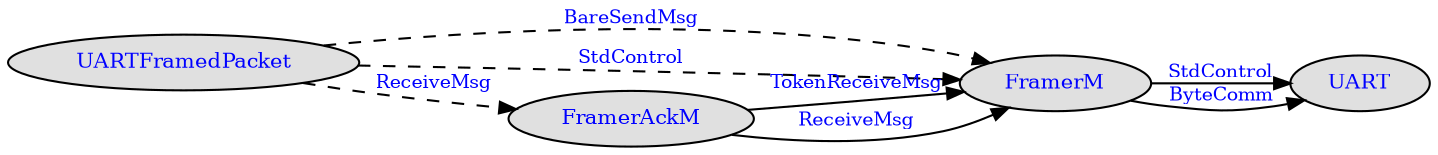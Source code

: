 digraph "UARTFramedPacket_if" {
    rankdir=LR;
    ratio=compress;
    margin="0,0";
    ranksep=0.0005; 
    nodesep=0.1; 
    node [shape=ellipse style=filled fillcolor="#e0e0e0"];
    node [fontsize=10 height=.1 width=.1];
    edge [fontsize=9 arrowsize=.8];
    node [fontcolor=blue];
    edge [fontcolor=blue];

    UARTFramedPacket [URL="tos.system.UARTFramedPacket.nc.html"];
    FramerM [URL="tos.platform.micaz.FramerM.nc.html"];
    UARTFramedPacket -> FramerM [ style=dashed label="BareSendMsg" URL="tos.interfaces.BareSendMsg.nc.html" ];
    UARTFramedPacket [URL="tos.system.UARTFramedPacket.nc.html"];
    FramerM [URL="tos.platform.micaz.FramerM.nc.html"];
    UARTFramedPacket -> FramerM [ style=dashed label="StdControl" URL="tos.interfaces.StdControl.nc.html" ];
    UARTFramedPacket [URL="tos.system.UARTFramedPacket.nc.html"];
    FramerAckM [URL="tos.system.FramerAckM.nc.html"];
    UARTFramedPacket -> FramerAckM [ style=dashed label="ReceiveMsg" URL="tos.interfaces.ReceiveMsg.nc.html" ];
    FramerAckM [URL="tos.system.FramerAckM.nc.html"];
    FramerM [URL="tos.platform.micaz.FramerM.nc.html"];
    FramerAckM -> FramerM [ label="TokenReceiveMsg" URL="tos.interfaces.TokenReceiveMsg.nc.html" ];
    FramerAckM [URL="tos.system.FramerAckM.nc.html"];
    FramerM [URL="tos.platform.micaz.FramerM.nc.html"];
    FramerAckM -> FramerM [ label="ReceiveMsg" URL="tos.interfaces.ReceiveMsg.nc.html" ];
    FramerM [URL="tos.platform.micaz.FramerM.nc.html"];
    UART [URL="tos.system.UART.nc.html"];
    FramerM -> UART [ label="StdControl" URL="tos.interfaces.StdControl.nc.html" ];
    FramerM [URL="tos.platform.micaz.FramerM.nc.html"];
    UART [URL="tos.system.UART.nc.html"];
    FramerM -> UART [ label="ByteComm" URL="tos.interfaces.ByteComm.nc.html" ];
}
